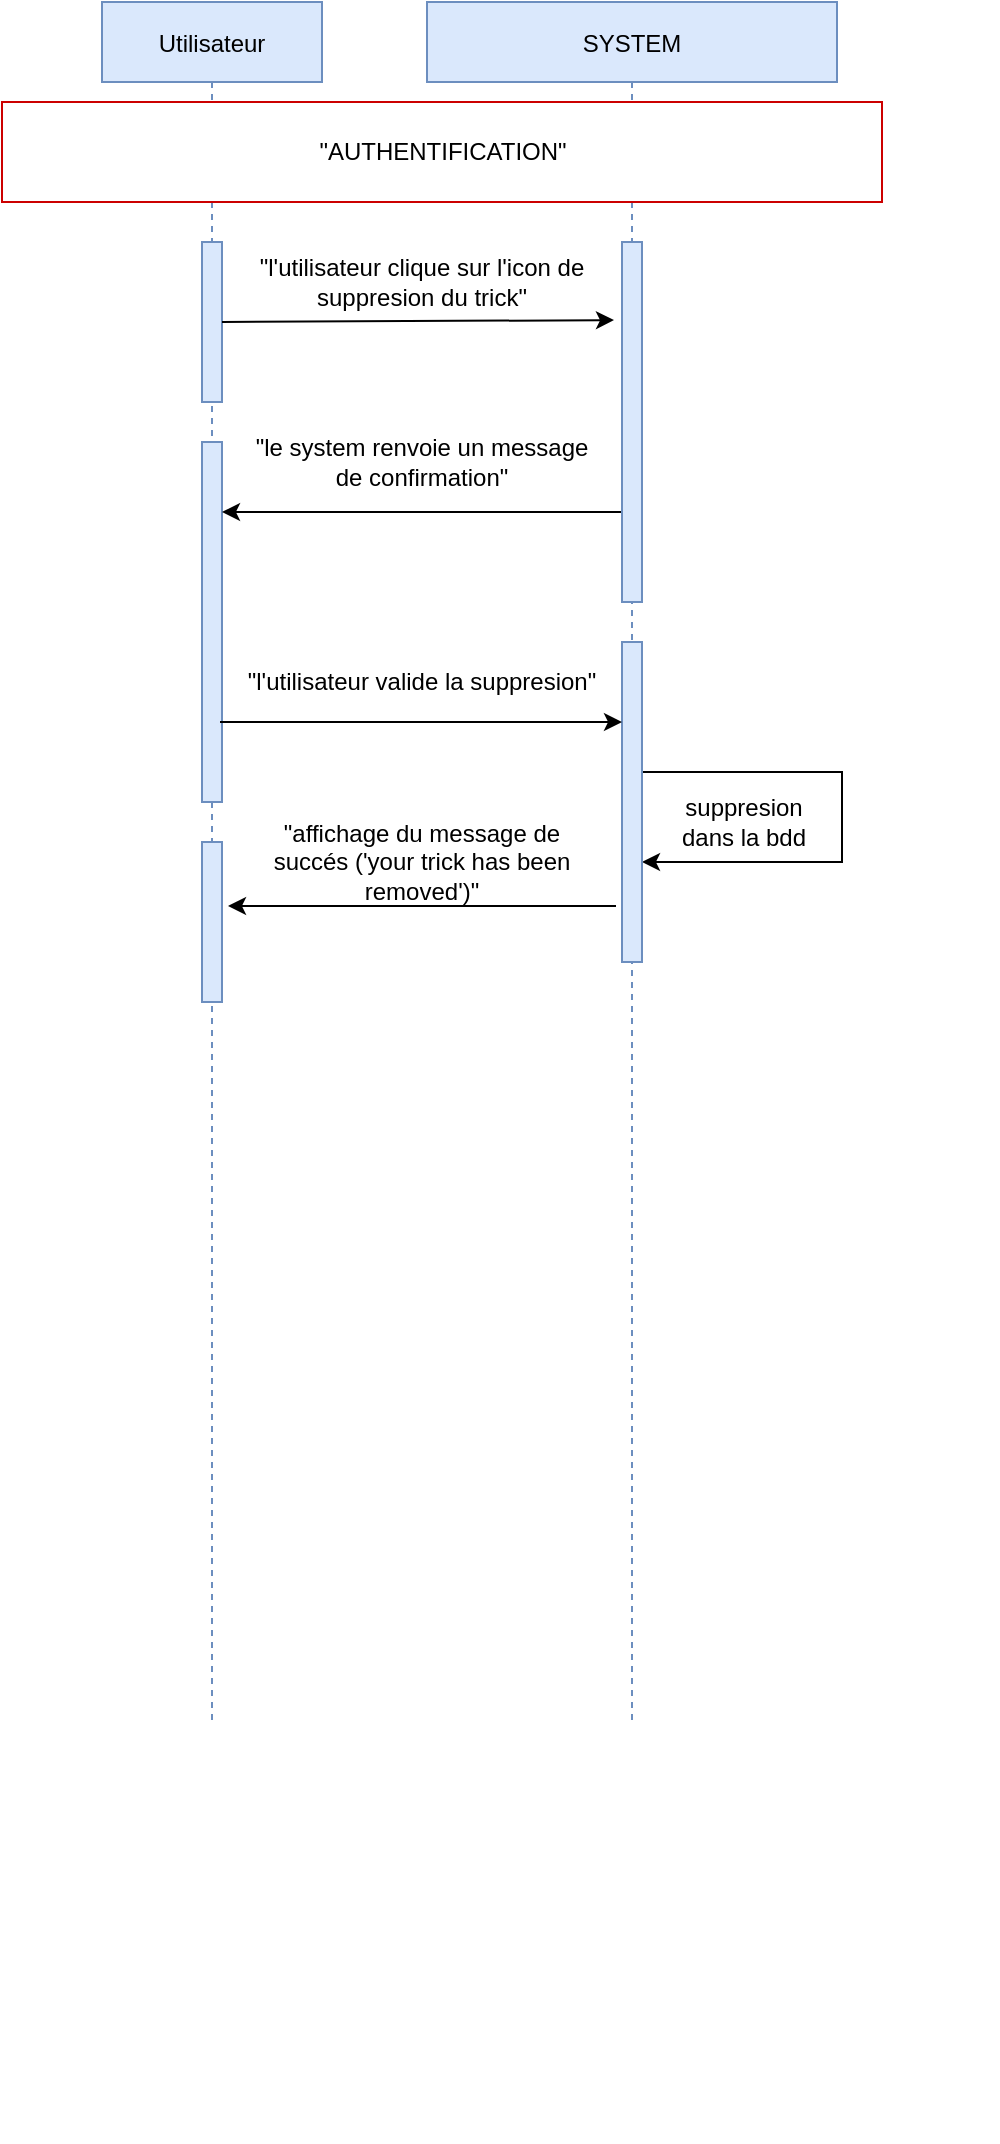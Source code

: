 <mxfile version="14.6.9"><diagram id="kgpKYQtTHZ0yAKxKKP6v" name="Page-1"><mxGraphModel dx="1422" dy="790" grid="1" gridSize="10" guides="1" tooltips="1" connect="1" arrows="1" fold="1" page="1" pageScale="1" pageWidth="850" pageHeight="1100" math="0" shadow="0"><root><mxCell id="0"/><mxCell id="1" parent="0"/><mxCell id="3nuBFxr9cyL0pnOWT2aG-1" value="Utilisateur" style="shape=umlLifeline;perimeter=lifelinePerimeter;container=1;collapsible=0;recursiveResize=0;rounded=0;shadow=0;strokeWidth=1;fillColor=#dae8fc;strokeColor=#6c8ebf;" parent="1" vertex="1"><mxGeometry x="180" y="80" width="110" height="860" as="geometry"/></mxCell><mxCell id="W3zhZSF-uH6oNpdiygfe-193" value="" style="html=1;strokeColor=#6c8ebf;fillColor=#dae8fc;" parent="3nuBFxr9cyL0pnOWT2aG-1" vertex="1"><mxGeometry x="50" y="120" width="10" height="80" as="geometry"/></mxCell><mxCell id="cS9AYcHrGZ2k8swyRS4B-11" value="" style="group" parent="3nuBFxr9cyL0pnOWT2aG-1" vertex="1" connectable="0"><mxGeometry x="50" y="300" width="10" height="770" as="geometry"/></mxCell><mxCell id="cS9AYcHrGZ2k8swyRS4B-12" value="" style="group" parent="cS9AYcHrGZ2k8swyRS4B-11" vertex="1" connectable="0"><mxGeometry width="10" height="770" as="geometry"/></mxCell><mxCell id="cS9AYcHrGZ2k8swyRS4B-15" style="edgeStyle=orthogonalEdgeStyle;rounded=0;orthogonalLoop=1;jettySize=auto;html=1;exitX=0.5;exitY=1;exitDx=0;exitDy=0;dashed=1;startArrow=none;startFill=0;" parent="cS9AYcHrGZ2k8swyRS4B-12" edge="1"><mxGeometry relative="1" as="geometry"><mxPoint x="5" y="340" as="sourcePoint"/><mxPoint x="5" y="340" as="targetPoint"/></mxGeometry></mxCell><mxCell id="6mVJtkdGvN2QsGVARfS9-101" value="" style="html=1;strokeColor=#6c8ebf;fillColor=#dae8fc;" vertex="1" parent="3nuBFxr9cyL0pnOWT2aG-1"><mxGeometry x="50" y="220" width="10" height="180" as="geometry"/></mxCell><mxCell id="6mVJtkdGvN2QsGVARfS9-107" value="" style="html=1;strokeColor=#6c8ebf;fillColor=#dae8fc;" vertex="1" parent="3nuBFxr9cyL0pnOWT2aG-1"><mxGeometry x="50" y="420" width="10" height="80" as="geometry"/></mxCell><mxCell id="3nuBFxr9cyL0pnOWT2aG-5" value="SYSTEM" style="shape=umlLifeline;perimeter=lifelinePerimeter;container=0;collapsible=0;recursiveResize=0;rounded=0;shadow=0;strokeWidth=1;fillColor=#dae8fc;strokeColor=#6c8ebf;" parent="1" vertex="1"><mxGeometry x="342.5" y="80" width="205" height="860" as="geometry"/></mxCell><mxCell id="cS9AYcHrGZ2k8swyRS4B-10" style="edgeStyle=orthogonalEdgeStyle;rounded=0;orthogonalLoop=1;jettySize=auto;html=1;exitX=0.5;exitY=1;exitDx=0;exitDy=0;dashed=1;startArrow=none;startFill=0;" parent="1" edge="1"><mxGeometry x="395" y="80" as="geometry"><mxPoint x="445" y="780" as="sourcePoint"/><mxPoint x="445" y="780" as="targetPoint"/></mxGeometry></mxCell><mxCell id="6mVJtkdGvN2QsGVARfS9-46" style="edgeStyle=orthogonalEdgeStyle;rounded=0;orthogonalLoop=1;jettySize=auto;html=1;exitX=1;exitY=0.25;exitDx=0;exitDy=0;entryX=1;entryY=0.713;entryDx=0;entryDy=0;entryPerimeter=0;strokeColor=none;" edge="1" parent="1"><mxGeometry relative="1" as="geometry"><mxPoint x="450" y="445" as="sourcePoint"/><mxPoint x="450" y="583.9" as="targetPoint"/><Array as="points"><mxPoint x="620" y="408"/><mxPoint x="620" y="477"/></Array></mxGeometry></mxCell><mxCell id="6mVJtkdGvN2QsGVARfS9-68" style="edgeStyle=orthogonalEdgeStyle;rounded=0;orthogonalLoop=1;jettySize=auto;html=1;exitX=0.5;exitY=1;exitDx=0;exitDy=0;" edge="1" parent="1"><mxGeometry relative="1" as="geometry"><mxPoint x="505" y="650" as="sourcePoint"/><mxPoint x="505" y="650" as="targetPoint"/></mxGeometry></mxCell><mxCell id="6mVJtkdGvN2QsGVARfS9-97" value="&quot;AUTHENTIFICATION&quot;" style="html=1;strokeColor=#CC0000;" vertex="1" parent="1"><mxGeometry x="130" y="130" width="440" height="50" as="geometry"/></mxCell><mxCell id="6mVJtkdGvN2QsGVARfS9-102" style="edgeStyle=none;rounded=0;orthogonalLoop=1;jettySize=auto;html=1;exitX=0;exitY=0.75;exitDx=0;exitDy=0;" edge="1" parent="1" source="6mVJtkdGvN2QsGVARfS9-98"><mxGeometry relative="1" as="geometry"><mxPoint x="240" y="335" as="targetPoint"/></mxGeometry></mxCell><mxCell id="6mVJtkdGvN2QsGVARfS9-98" value="" style="html=1;strokeColor=#6c8ebf;fillColor=#dae8fc;" vertex="1" parent="1"><mxGeometry x="440" y="200" width="10" height="180" as="geometry"/></mxCell><mxCell id="6mVJtkdGvN2QsGVARfS9-99" style="edgeStyle=none;rounded=0;orthogonalLoop=1;jettySize=auto;html=1;exitX=1;exitY=0.5;exitDx=0;exitDy=0;entryX=-0.4;entryY=0.217;entryDx=0;entryDy=0;entryPerimeter=0;" edge="1" parent="1" source="W3zhZSF-uH6oNpdiygfe-193" target="6mVJtkdGvN2QsGVARfS9-98"><mxGeometry relative="1" as="geometry"><mxPoint x="430" y="239" as="targetPoint"/></mxGeometry></mxCell><mxCell id="6mVJtkdGvN2QsGVARfS9-100" value="&quot;l'utilisateur clique sur l'icon de suppresion du trick&quot;" style="text;html=1;strokeColor=none;fillColor=none;align=center;verticalAlign=middle;whiteSpace=wrap;rounded=0;" vertex="1" parent="1"><mxGeometry x="250" y="210" width="180" height="20" as="geometry"/></mxCell><mxCell id="6mVJtkdGvN2QsGVARfS9-103" value="&quot;le system renvoie un message de confirmation&quot;" style="text;html=1;strokeColor=none;fillColor=none;align=center;verticalAlign=middle;whiteSpace=wrap;rounded=0;" vertex="1" parent="1"><mxGeometry x="250" y="300" width="180" height="20" as="geometry"/></mxCell><mxCell id="6mVJtkdGvN2QsGVARfS9-108" style="edgeStyle=orthogonalEdgeStyle;rounded=0;orthogonalLoop=1;jettySize=auto;html=1;exitX=1;exitY=0.5;exitDx=0;exitDy=0;" edge="1" parent="1" source="6mVJtkdGvN2QsGVARfS9-104"><mxGeometry relative="1" as="geometry"><mxPoint x="450" y="510" as="targetPoint"/><Array as="points"><mxPoint x="550" y="465"/><mxPoint x="550" y="510"/></Array></mxGeometry></mxCell><mxCell id="6mVJtkdGvN2QsGVARfS9-104" value="" style="html=1;strokeColor=#6c8ebf;fillColor=#dae8fc;" vertex="1" parent="1"><mxGeometry x="440" y="400" width="10" height="160" as="geometry"/></mxCell><mxCell id="6mVJtkdGvN2QsGVARfS9-105" value="" style="endArrow=classic;html=1;entryX=0;entryY=0.25;entryDx=0;entryDy=0;" edge="1" parent="1" target="6mVJtkdGvN2QsGVARfS9-104"><mxGeometry width="50" height="50" relative="1" as="geometry"><mxPoint x="239" y="440" as="sourcePoint"/><mxPoint x="550" y="300" as="targetPoint"/></mxGeometry></mxCell><mxCell id="6mVJtkdGvN2QsGVARfS9-106" value="&quot;l'utilisateur valide la suppresion&quot;" style="text;html=1;strokeColor=none;fillColor=none;align=center;verticalAlign=middle;whiteSpace=wrap;rounded=0;" vertex="1" parent="1"><mxGeometry x="250" y="410" width="180" height="20" as="geometry"/></mxCell><mxCell id="6mVJtkdGvN2QsGVARfS9-109" value="suppresion dans la bdd" style="text;html=1;strokeColor=none;fillColor=none;align=center;verticalAlign=middle;whiteSpace=wrap;rounded=0;" vertex="1" parent="1"><mxGeometry x="456" y="480" width="90" height="20" as="geometry"/></mxCell><mxCell id="6mVJtkdGvN2QsGVARfS9-111" value="" style="endArrow=classic;html=1;" edge="1" parent="1"><mxGeometry width="50" height="50" relative="1" as="geometry"><mxPoint x="437" y="532" as="sourcePoint"/><mxPoint x="243" y="532" as="targetPoint"/></mxGeometry></mxCell><mxCell id="6mVJtkdGvN2QsGVARfS9-112" value="&quot;affichage du message de succés ('your trick has been removed')&quot;" style="text;html=1;strokeColor=none;fillColor=none;align=center;verticalAlign=middle;whiteSpace=wrap;rounded=0;" vertex="1" parent="1"><mxGeometry x="250" y="500" width="180" height="20" as="geometry"/></mxCell></root></mxGraphModel></diagram></mxfile>